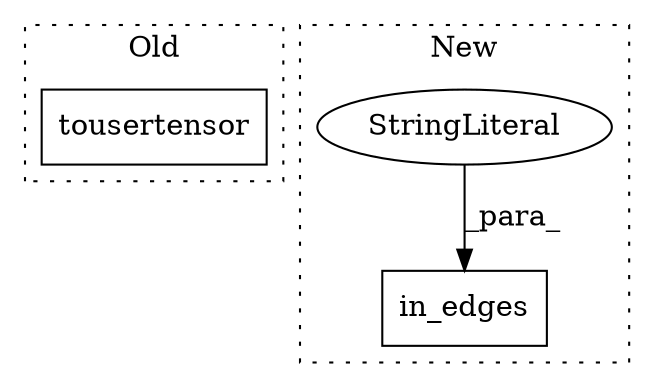 digraph G {
subgraph cluster0 {
1 [label="tousertensor" a="32" s="979" l="14" shape="box"];
label = "Old";
style="dotted";
}
subgraph cluster1 {
2 [label="in_edges" a="32" s="888,911" l="9,1" shape="box"];
3 [label="StringLiteral" a="45" s="906" l="5" shape="ellipse"];
label = "New";
style="dotted";
}
3 -> 2 [label="_para_"];
}